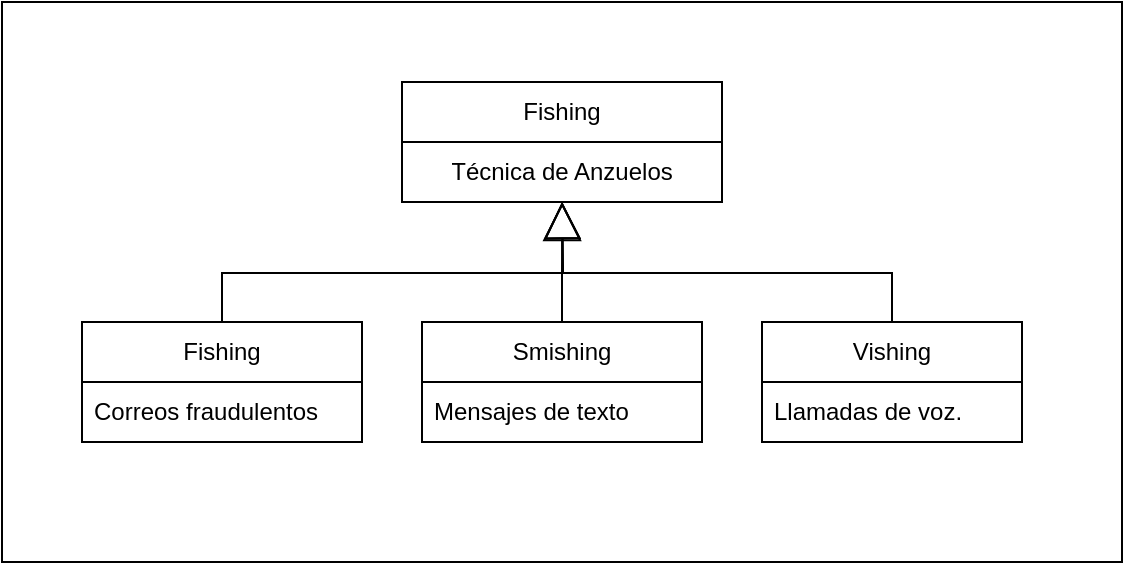 <mxfile version="24.7.8">
  <diagram id="C5RBs43oDa-KdzZeNtuy" name="Page-1">
    <mxGraphModel dx="1147" dy="707" grid="1" gridSize="10" guides="1" tooltips="1" connect="1" arrows="1" fold="1" page="1" pageScale="1" pageWidth="827" pageHeight="1169" math="0" shadow="0">
      <root>
        <mxCell id="WIyWlLk6GJQsqaUBKTNV-0" />
        <mxCell id="WIyWlLk6GJQsqaUBKTNV-1" parent="WIyWlLk6GJQsqaUBKTNV-0" />
        <mxCell id="eGPqcSIhmIPPBQtSbDIh-1" value="Fishing" style="swimlane;fontStyle=0;childLayout=stackLayout;horizontal=1;startSize=30;horizontalStack=0;resizeParent=1;resizeParentMax=0;resizeLast=0;collapsible=1;marginBottom=0;whiteSpace=wrap;html=1;fillColor=none;" vertex="1" parent="WIyWlLk6GJQsqaUBKTNV-1">
          <mxGeometry x="240" y="200" width="160" height="60" as="geometry" />
        </mxCell>
        <mxCell id="eGPqcSIhmIPPBQtSbDIh-2" value="Técnica de Anzuelos" style="text;strokeColor=none;fillColor=none;align=center;verticalAlign=middle;spacingLeft=4;spacingRight=4;overflow=hidden;points=[[0,0.5],[1,0.5]];portConstraint=eastwest;rotatable=0;whiteSpace=wrap;html=1;" vertex="1" parent="eGPqcSIhmIPPBQtSbDIh-1">
          <mxGeometry y="30" width="160" height="30" as="geometry" />
        </mxCell>
        <mxCell id="eGPqcSIhmIPPBQtSbDIh-13" style="edgeStyle=orthogonalEdgeStyle;rounded=0;orthogonalLoop=1;jettySize=auto;html=1;exitX=0.5;exitY=0;exitDx=0;exitDy=0;endSize=16;endArrow=block;endFill=0;" edge="1" parent="WIyWlLk6GJQsqaUBKTNV-1" source="eGPqcSIhmIPPBQtSbDIh-5">
          <mxGeometry relative="1" as="geometry">
            <mxPoint x="320" y="260" as="targetPoint" />
          </mxGeometry>
        </mxCell>
        <mxCell id="eGPqcSIhmIPPBQtSbDIh-5" value="Fishing" style="swimlane;fontStyle=0;childLayout=stackLayout;horizontal=1;startSize=30;horizontalStack=0;resizeParent=1;resizeParentMax=0;resizeLast=0;collapsible=1;marginBottom=0;whiteSpace=wrap;html=1;fillColor=none;" vertex="1" parent="WIyWlLk6GJQsqaUBKTNV-1">
          <mxGeometry x="80" y="320" width="140" height="60" as="geometry" />
        </mxCell>
        <mxCell id="eGPqcSIhmIPPBQtSbDIh-6" value="Correos fraudulentos" style="text;strokeColor=none;fillColor=none;align=left;verticalAlign=middle;spacingLeft=4;spacingRight=4;overflow=hidden;points=[[0,0.5],[1,0.5]];portConstraint=eastwest;rotatable=0;whiteSpace=wrap;html=1;" vertex="1" parent="eGPqcSIhmIPPBQtSbDIh-5">
          <mxGeometry y="30" width="140" height="30" as="geometry" />
        </mxCell>
        <mxCell id="eGPqcSIhmIPPBQtSbDIh-7" value="Smishing" style="swimlane;fontStyle=0;childLayout=stackLayout;horizontal=1;startSize=30;horizontalStack=0;resizeParent=1;resizeParentMax=0;resizeLast=0;collapsible=1;marginBottom=0;whiteSpace=wrap;html=1;fillColor=none;" vertex="1" parent="WIyWlLk6GJQsqaUBKTNV-1">
          <mxGeometry x="250" y="320" width="140" height="60" as="geometry" />
        </mxCell>
        <mxCell id="eGPqcSIhmIPPBQtSbDIh-8" value="Mensajes de texto" style="text;strokeColor=none;fillColor=none;align=left;verticalAlign=middle;spacingLeft=4;spacingRight=4;overflow=hidden;points=[[0,0.5],[1,0.5]];portConstraint=eastwest;rotatable=0;whiteSpace=wrap;html=1;" vertex="1" parent="eGPqcSIhmIPPBQtSbDIh-7">
          <mxGeometry y="30" width="140" height="30" as="geometry" />
        </mxCell>
        <mxCell id="eGPqcSIhmIPPBQtSbDIh-12" style="edgeStyle=orthogonalEdgeStyle;rounded=0;orthogonalLoop=1;jettySize=auto;html=1;exitX=0.5;exitY=0;exitDx=0;exitDy=0;endArrow=block;endFill=0;endSize=16;" edge="1" parent="WIyWlLk6GJQsqaUBKTNV-1" source="eGPqcSIhmIPPBQtSbDIh-9">
          <mxGeometry relative="1" as="geometry">
            <mxPoint x="320" y="260" as="targetPoint" />
          </mxGeometry>
        </mxCell>
        <mxCell id="eGPqcSIhmIPPBQtSbDIh-9" value="Vishing" style="swimlane;fontStyle=0;childLayout=stackLayout;horizontal=1;startSize=30;horizontalStack=0;resizeParent=1;resizeParentMax=0;resizeLast=0;collapsible=1;marginBottom=0;whiteSpace=wrap;html=1;fillColor=none;" vertex="1" parent="WIyWlLk6GJQsqaUBKTNV-1">
          <mxGeometry x="420" y="320" width="130" height="60" as="geometry" />
        </mxCell>
        <mxCell id="eGPqcSIhmIPPBQtSbDIh-10" value="Llamadas de voz." style="text;strokeColor=none;fillColor=none;align=left;verticalAlign=middle;spacingLeft=4;spacingRight=4;overflow=hidden;points=[[0,0.5],[1,0.5]];portConstraint=eastwest;rotatable=0;whiteSpace=wrap;html=1;" vertex="1" parent="eGPqcSIhmIPPBQtSbDIh-9">
          <mxGeometry y="30" width="130" height="30" as="geometry" />
        </mxCell>
        <mxCell id="eGPqcSIhmIPPBQtSbDIh-11" style="edgeStyle=orthogonalEdgeStyle;rounded=0;orthogonalLoop=1;jettySize=auto;html=1;exitX=0.5;exitY=0;exitDx=0;exitDy=0;entryX=0.501;entryY=1;entryDx=0;entryDy=0;entryPerimeter=0;endArrow=block;endFill=0;strokeWidth=1;endSize=17;" edge="1" parent="WIyWlLk6GJQsqaUBKTNV-1" source="eGPqcSIhmIPPBQtSbDIh-7" target="eGPqcSIhmIPPBQtSbDIh-2">
          <mxGeometry relative="1" as="geometry" />
        </mxCell>
        <mxCell id="eGPqcSIhmIPPBQtSbDIh-14" value="" style="rounded=0;whiteSpace=wrap;html=1;fillColor=none;" vertex="1" parent="WIyWlLk6GJQsqaUBKTNV-1">
          <mxGeometry x="40" y="160" width="560" height="280" as="geometry" />
        </mxCell>
      </root>
    </mxGraphModel>
  </diagram>
</mxfile>
